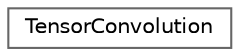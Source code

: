 digraph "类继承关系图"
{
 // LATEX_PDF_SIZE
  bgcolor="transparent";
  edge [fontname=Helvetica,fontsize=10,labelfontname=Helvetica,labelfontsize=10];
  node [fontname=Helvetica,fontsize=10,shape=box,height=0.2,width=0.4];
  rankdir="LR";
  Node0 [id="Node000000",label="TensorConvolution",height=0.2,width=0.4,color="grey40", fillcolor="white", style="filled",URL="$class_tensor_convolution.html",tooltip="Tensor convolution class."];
}
